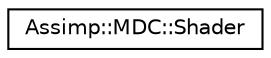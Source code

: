 digraph "Graphical Class Hierarchy"
{
  edge [fontname="Helvetica",fontsize="10",labelfontname="Helvetica",labelfontsize="10"];
  node [fontname="Helvetica",fontsize="10",shape=record];
  rankdir="LR";
  Node1 [label="Assimp::MDC::Shader",height=0.2,width=0.4,color="black", fillcolor="white", style="filled",URL="$struct_assimp_1_1_m_d_c_1_1_shader.html",tooltip="Data structure for a MDC shader. "];
}
